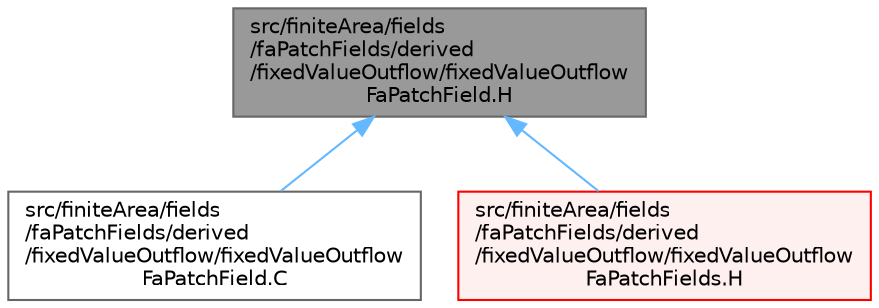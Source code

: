 digraph "src/finiteArea/fields/faPatchFields/derived/fixedValueOutflow/fixedValueOutflowFaPatchField.H"
{
 // LATEX_PDF_SIZE
  bgcolor="transparent";
  edge [fontname=Helvetica,fontsize=10,labelfontname=Helvetica,labelfontsize=10];
  node [fontname=Helvetica,fontsize=10,shape=box,height=0.2,width=0.4];
  Node1 [id="Node000001",label="src/finiteArea/fields\l/faPatchFields/derived\l/fixedValueOutflow/fixedValueOutflow\lFaPatchField.H",height=0.2,width=0.4,color="gray40", fillcolor="grey60", style="filled", fontcolor="black",tooltip=" "];
  Node1 -> Node2 [id="edge1_Node000001_Node000002",dir="back",color="steelblue1",style="solid",tooltip=" "];
  Node2 [id="Node000002",label="src/finiteArea/fields\l/faPatchFields/derived\l/fixedValueOutflow/fixedValueOutflow\lFaPatchField.C",height=0.2,width=0.4,color="grey40", fillcolor="white", style="filled",URL="$fixedValueOutflowFaPatchField_8C.html",tooltip=" "];
  Node1 -> Node3 [id="edge2_Node000001_Node000003",dir="back",color="steelblue1",style="solid",tooltip=" "];
  Node3 [id="Node000003",label="src/finiteArea/fields\l/faPatchFields/derived\l/fixedValueOutflow/fixedValueOutflow\lFaPatchFields.H",height=0.2,width=0.4,color="red", fillcolor="#FFF0F0", style="filled",URL="$fixedValueOutflowFaPatchFields_8H.html",tooltip=" "];
}
